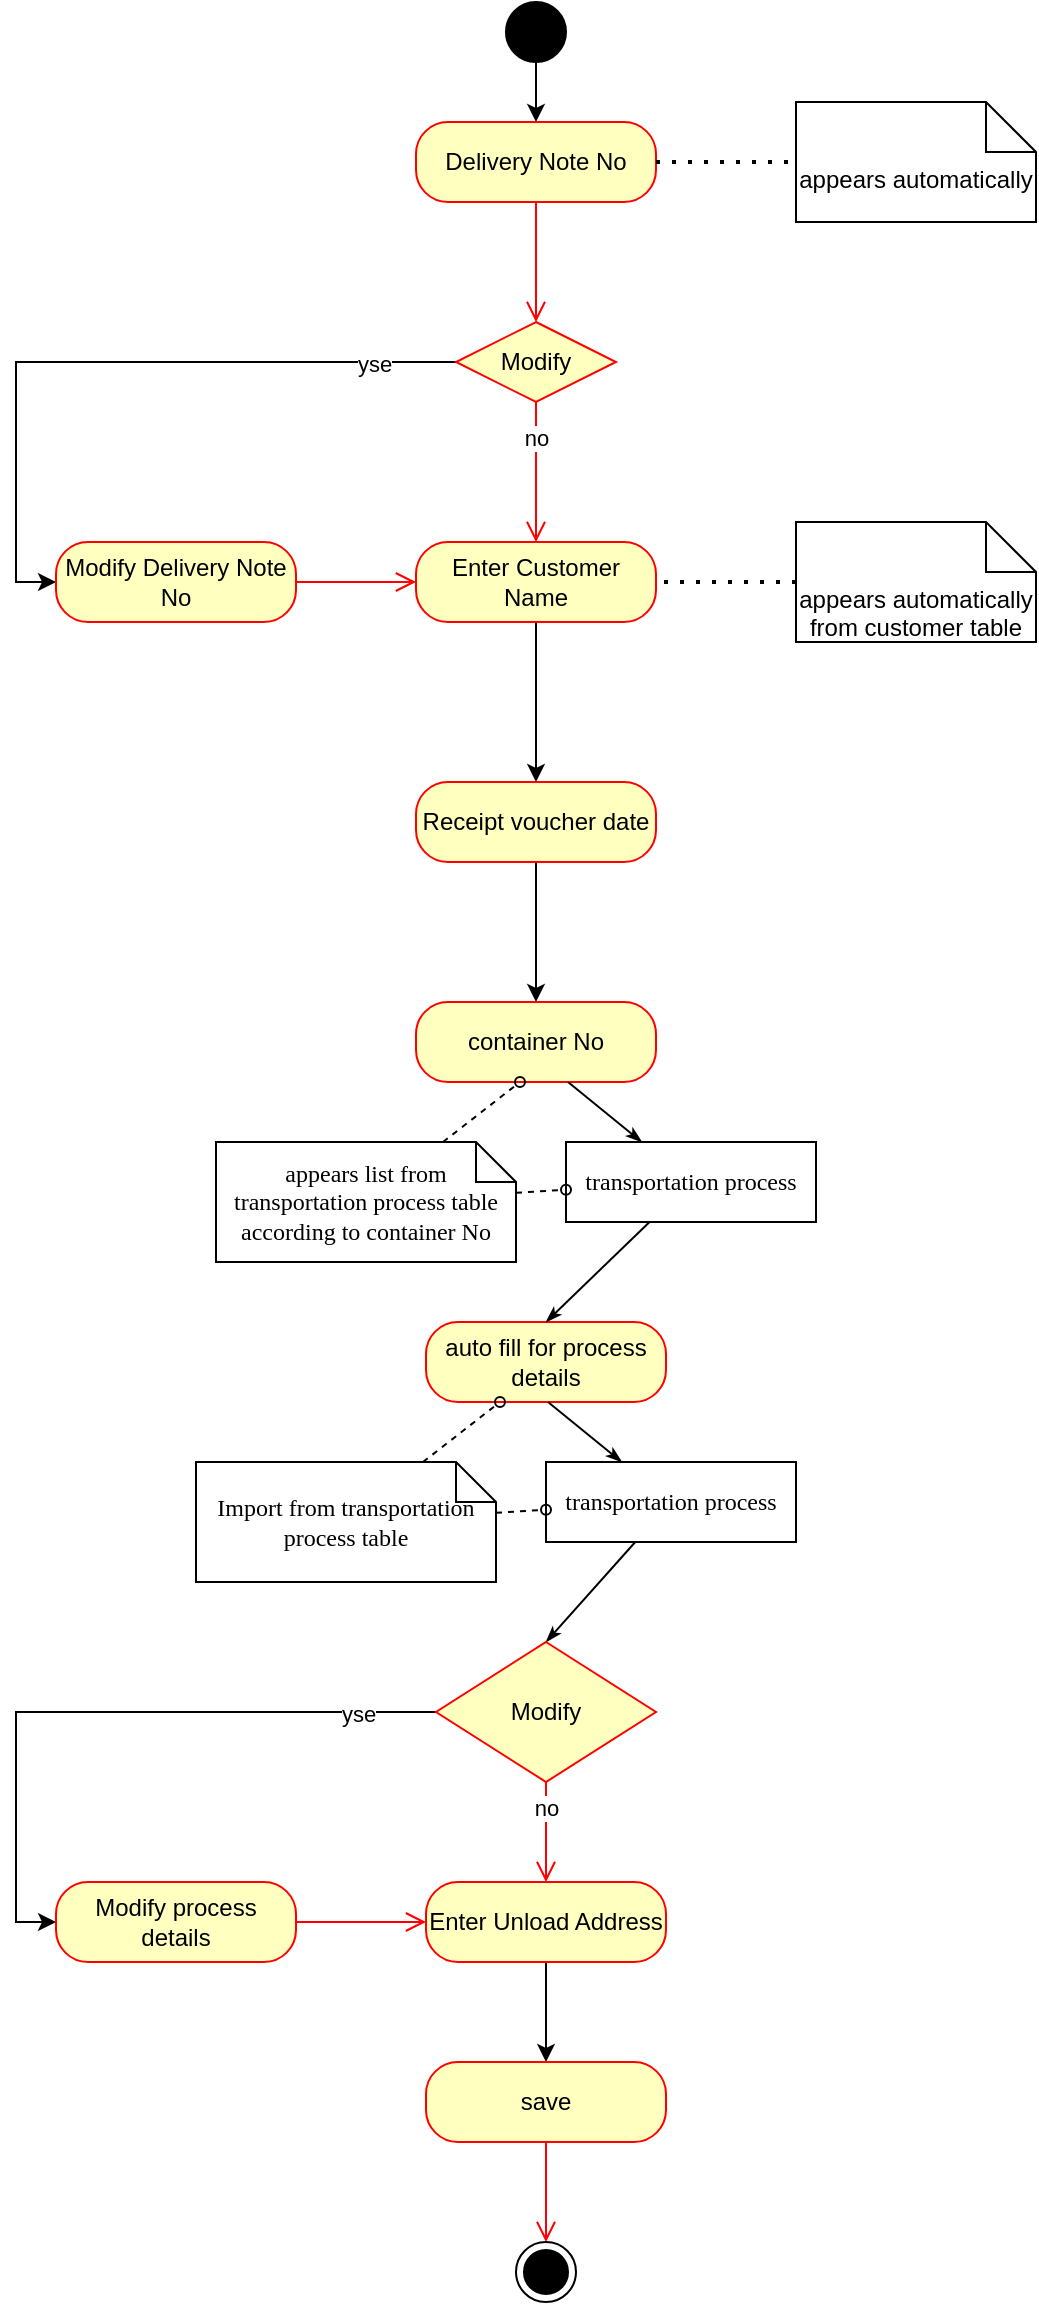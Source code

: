 <mxfile version="21.6.6" type="github">
  <diagram name="Page-1" id="0783ab3e-0a74-02c8-0abd-f7b4e66b4bec">
    <mxGraphModel dx="1259" dy="666" grid="1" gridSize="10" guides="1" tooltips="1" connect="1" arrows="1" fold="1" page="1" pageScale="1" pageWidth="850" pageHeight="1100" background="none" math="0" shadow="0">
      <root>
        <mxCell id="0" />
        <mxCell id="1" parent="0" />
        <mxCell id="VCVexrJ7ouCOHGcPG9V7-2" value="" style="edgeStyle=orthogonalEdgeStyle;rounded=0;orthogonalLoop=1;jettySize=auto;html=1;" parent="1" source="VCVexrJ7ouCOHGcPG9V7-3" target="VCVexrJ7ouCOHGcPG9V7-4" edge="1">
          <mxGeometry relative="1" as="geometry" />
        </mxCell>
        <mxCell id="VCVexrJ7ouCOHGcPG9V7-3" value="" style="ellipse;fillColor=strokeColor;html=1;" parent="1" vertex="1">
          <mxGeometry x="405" y="20" width="30" height="30" as="geometry" />
        </mxCell>
        <mxCell id="VCVexrJ7ouCOHGcPG9V7-4" value="Delivery Note No" style="rounded=1;whiteSpace=wrap;html=1;arcSize=40;fontColor=#000000;fillColor=#ffffc0;strokeColor=#ff0000;" parent="1" vertex="1">
          <mxGeometry x="360" y="80" width="120" height="40" as="geometry" />
        </mxCell>
        <mxCell id="VCVexrJ7ouCOHGcPG9V7-5" value="" style="edgeStyle=orthogonalEdgeStyle;html=1;verticalAlign=bottom;endArrow=open;endSize=8;strokeColor=#ff0000;rounded=0;entryX=0.5;entryY=0;entryDx=0;entryDy=0;" parent="1" source="VCVexrJ7ouCOHGcPG9V7-4" target="VCVexrJ7ouCOHGcPG9V7-12" edge="1">
          <mxGeometry relative="1" as="geometry">
            <mxPoint x="425" y="180" as="targetPoint" />
          </mxGeometry>
        </mxCell>
        <mxCell id="VCVexrJ7ouCOHGcPG9V7-6" value="" style="edgeStyle=orthogonalEdgeStyle;rounded=0;orthogonalLoop=1;jettySize=auto;html=1;" parent="1" source="VCVexrJ7ouCOHGcPG9V7-7" target="VCVexrJ7ouCOHGcPG9V7-20" edge="1">
          <mxGeometry relative="1" as="geometry" />
        </mxCell>
        <mxCell id="VCVexrJ7ouCOHGcPG9V7-7" value="Enter Customer Name" style="rounded=1;whiteSpace=wrap;html=1;arcSize=40;fontColor=#000000;fillColor=#ffffc0;strokeColor=#ff0000;" parent="1" vertex="1">
          <mxGeometry x="360" y="290" width="120" height="40" as="geometry" />
        </mxCell>
        <mxCell id="VCVexrJ7ouCOHGcPG9V7-8" value="appears automatically" style="shape=note2;boundedLbl=1;whiteSpace=wrap;html=1;size=25;verticalAlign=top;align=center;" parent="1" vertex="1">
          <mxGeometry x="550" y="70" width="120" height="60" as="geometry" />
        </mxCell>
        <mxCell id="VCVexrJ7ouCOHGcPG9V7-9" value="" style="endArrow=none;dashed=1;html=1;dashPattern=1 3;strokeWidth=2;rounded=0;entryX=0;entryY=0.5;entryDx=0;entryDy=0;entryPerimeter=0;exitX=1;exitY=0.5;exitDx=0;exitDy=0;" parent="1" source="VCVexrJ7ouCOHGcPG9V7-4" target="VCVexrJ7ouCOHGcPG9V7-8" edge="1">
          <mxGeometry width="50" height="50" relative="1" as="geometry">
            <mxPoint x="500" y="250" as="sourcePoint" />
            <mxPoint x="550" y="200" as="targetPoint" />
          </mxGeometry>
        </mxCell>
        <mxCell id="VCVexrJ7ouCOHGcPG9V7-10" value="" style="edgeStyle=orthogonalEdgeStyle;rounded=0;orthogonalLoop=1;jettySize=auto;html=1;entryX=0;entryY=0.5;entryDx=0;entryDy=0;" parent="1" source="VCVexrJ7ouCOHGcPG9V7-12" target="VCVexrJ7ouCOHGcPG9V7-15" edge="1">
          <mxGeometry relative="1" as="geometry">
            <mxPoint x="260" y="250" as="targetPoint" />
          </mxGeometry>
        </mxCell>
        <mxCell id="VCVexrJ7ouCOHGcPG9V7-11" value="yse" style="edgeLabel;html=1;align=center;verticalAlign=middle;resizable=0;points=[];" parent="VCVexrJ7ouCOHGcPG9V7-10" vertex="1" connectable="0">
          <mxGeometry x="-0.763" y="1" relative="1" as="geometry">
            <mxPoint as="offset" />
          </mxGeometry>
        </mxCell>
        <mxCell id="VCVexrJ7ouCOHGcPG9V7-12" value="Modify" style="rhombus;whiteSpace=wrap;html=1;fontColor=#000000;fillColor=#ffffc0;strokeColor=#ff0000;" parent="1" vertex="1">
          <mxGeometry x="380" y="180" width="80" height="40" as="geometry" />
        </mxCell>
        <mxCell id="VCVexrJ7ouCOHGcPG9V7-13" value="" style="edgeStyle=orthogonalEdgeStyle;html=1;align=left;verticalAlign=bottom;endArrow=open;endSize=8;strokeColor=#ff0000;rounded=0;entryX=0.5;entryY=0;entryDx=0;entryDy=0;exitX=0.5;exitY=1;exitDx=0;exitDy=0;" parent="1" source="VCVexrJ7ouCOHGcPG9V7-12" target="VCVexrJ7ouCOHGcPG9V7-7" edge="1">
          <mxGeometry x="-1" relative="1" as="geometry">
            <mxPoint x="100" y="220" as="targetPoint" />
            <mxPoint x="380" y="230" as="sourcePoint" />
          </mxGeometry>
        </mxCell>
        <mxCell id="VCVexrJ7ouCOHGcPG9V7-14" value="no" style="edgeLabel;html=1;align=center;verticalAlign=middle;resizable=0;points=[];" parent="VCVexrJ7ouCOHGcPG9V7-13" vertex="1" connectable="0">
          <mxGeometry x="-0.498" relative="1" as="geometry">
            <mxPoint as="offset" />
          </mxGeometry>
        </mxCell>
        <mxCell id="VCVexrJ7ouCOHGcPG9V7-15" value="Modify Delivery Note No" style="rounded=1;whiteSpace=wrap;html=1;arcSize=40;fontColor=#000000;fillColor=#ffffc0;strokeColor=#ff0000;" parent="1" vertex="1">
          <mxGeometry x="180" y="290" width="120" height="40" as="geometry" />
        </mxCell>
        <mxCell id="VCVexrJ7ouCOHGcPG9V7-16" value="" style="edgeStyle=orthogonalEdgeStyle;html=1;verticalAlign=bottom;endArrow=open;endSize=8;strokeColor=#ff0000;rounded=0;entryX=0;entryY=0.5;entryDx=0;entryDy=0;" parent="1" source="VCVexrJ7ouCOHGcPG9V7-15" target="VCVexrJ7ouCOHGcPG9V7-7" edge="1">
          <mxGeometry relative="1" as="geometry">
            <mxPoint x="160" y="370" as="targetPoint" />
          </mxGeometry>
        </mxCell>
        <mxCell id="VCVexrJ7ouCOHGcPG9V7-17" value="appears automatically&lt;br&gt;from customer table" style="shape=note2;boundedLbl=1;whiteSpace=wrap;html=1;size=25;verticalAlign=top;align=center;" parent="1" vertex="1">
          <mxGeometry x="550" y="280" width="120" height="60" as="geometry" />
        </mxCell>
        <mxCell id="VCVexrJ7ouCOHGcPG9V7-18" value="" style="endArrow=none;dashed=1;html=1;dashPattern=1 3;strokeWidth=2;rounded=0;entryX=1;entryY=0.5;entryDx=0;entryDy=0;exitX=0;exitY=0.5;exitDx=0;exitDy=0;exitPerimeter=0;" parent="1" source="VCVexrJ7ouCOHGcPG9V7-17" target="VCVexrJ7ouCOHGcPG9V7-7" edge="1">
          <mxGeometry width="50" height="50" relative="1" as="geometry">
            <mxPoint x="400" y="340" as="sourcePoint" />
            <mxPoint x="450" y="290" as="targetPoint" />
          </mxGeometry>
        </mxCell>
        <mxCell id="VCVexrJ7ouCOHGcPG9V7-19" value="" style="edgeStyle=orthogonalEdgeStyle;rounded=0;orthogonalLoop=1;jettySize=auto;html=1;" parent="1" source="VCVexrJ7ouCOHGcPG9V7-20" target="VCVexrJ7ouCOHGcPG9V7-23" edge="1">
          <mxGeometry relative="1" as="geometry" />
        </mxCell>
        <mxCell id="VCVexrJ7ouCOHGcPG9V7-20" value="Receipt voucher date" style="rounded=1;whiteSpace=wrap;html=1;arcSize=40;fontColor=#000000;fillColor=#ffffc0;strokeColor=#ff0000;" parent="1" vertex="1">
          <mxGeometry x="360" y="410" width="120" height="40" as="geometry" />
        </mxCell>
        <mxCell id="VCVexrJ7ouCOHGcPG9V7-23" value="container No" style="rounded=1;whiteSpace=wrap;html=1;arcSize=40;fontColor=#000000;fillColor=#ffffc0;strokeColor=#ff0000;" parent="1" vertex="1">
          <mxGeometry x="360" y="520" width="120" height="40" as="geometry" />
        </mxCell>
        <mxCell id="VCVexrJ7ouCOHGcPG9V7-26" value="auto fill for process details" style="rounded=1;whiteSpace=wrap;html=1;arcSize=40;fontColor=#000000;fillColor=#ffffc0;strokeColor=#ff0000;" parent="1" vertex="1">
          <mxGeometry x="365" y="680" width="120" height="40" as="geometry" />
        </mxCell>
        <mxCell id="VCVexrJ7ouCOHGcPG9V7-31" style="edgeStyle=none;rounded=0;html=1;labelBackgroundColor=none;startArrow=none;startFill=0;startSize=5;endArrow=classicThin;endFill=1;endSize=5;jettySize=auto;orthogonalLoop=1;strokeWidth=1;fontFamily=Verdana;fontSize=12" parent="1" target="VCVexrJ7ouCOHGcPG9V7-33" edge="1">
          <mxGeometry relative="1" as="geometry">
            <mxPoint x="436" y="560" as="sourcePoint" />
          </mxGeometry>
        </mxCell>
        <mxCell id="VCVexrJ7ouCOHGcPG9V7-32" style="edgeStyle=none;rounded=0;html=1;labelBackgroundColor=none;startArrow=none;startFill=0;startSize=5;endArrow=classicThin;endFill=1;endSize=5;jettySize=auto;orthogonalLoop=1;strokeWidth=1;fontFamily=Verdana;fontSize=12;entryX=0.5;entryY=0;entryDx=0;entryDy=0;" parent="1" source="VCVexrJ7ouCOHGcPG9V7-33" target="VCVexrJ7ouCOHGcPG9V7-26" edge="1">
          <mxGeometry relative="1" as="geometry">
            <mxPoint x="450" y="660" as="targetPoint" />
          </mxGeometry>
        </mxCell>
        <mxCell id="VCVexrJ7ouCOHGcPG9V7-33" value="transportation process" style="rounded=0;whiteSpace=wrap;html=1;shadow=0;comic=0;labelBackgroundColor=none;strokeWidth=1;fontFamily=Verdana;fontSize=12;align=center;arcSize=50;" parent="1" vertex="1">
          <mxGeometry x="435" y="590" width="125" height="40" as="geometry" />
        </mxCell>
        <mxCell id="VCVexrJ7ouCOHGcPG9V7-34" style="edgeStyle=none;rounded=0;html=1;dashed=1;labelBackgroundColor=none;startArrow=none;startFill=0;startSize=5;endArrow=oval;endFill=0;endSize=5;jettySize=auto;orthogonalLoop=1;strokeWidth=1;fontFamily=Verdana;fontSize=12" parent="1" source="VCVexrJ7ouCOHGcPG9V7-36" edge="1">
          <mxGeometry relative="1" as="geometry">
            <mxPoint x="412" y="560" as="targetPoint" />
          </mxGeometry>
        </mxCell>
        <mxCell id="VCVexrJ7ouCOHGcPG9V7-35" style="edgeStyle=none;rounded=0;html=1;dashed=1;labelBackgroundColor=none;startArrow=none;startFill=0;startSize=5;endArrow=oval;endFill=0;endSize=5;jettySize=auto;orthogonalLoop=1;strokeWidth=1;fontFamily=Verdana;fontSize=12" parent="1" source="VCVexrJ7ouCOHGcPG9V7-36" target="VCVexrJ7ouCOHGcPG9V7-33" edge="1">
          <mxGeometry relative="1" as="geometry" />
        </mxCell>
        <mxCell id="VCVexrJ7ouCOHGcPG9V7-36" value="appears list from transportation process table according to container No" style="shape=note;whiteSpace=wrap;html=1;rounded=0;shadow=0;comic=0;labelBackgroundColor=none;strokeWidth=1;fontFamily=Verdana;fontSize=12;align=center;size=20;" parent="1" vertex="1">
          <mxGeometry x="260" y="590" width="150" height="60" as="geometry" />
        </mxCell>
        <mxCell id="VCVexrJ7ouCOHGcPG9V7-39" style="edgeStyle=none;rounded=0;html=1;labelBackgroundColor=none;startArrow=none;startFill=0;startSize=5;endArrow=classicThin;endFill=1;endSize=5;jettySize=auto;orthogonalLoop=1;strokeWidth=1;fontFamily=Verdana;fontSize=12" parent="1" target="VCVexrJ7ouCOHGcPG9V7-41" edge="1">
          <mxGeometry relative="1" as="geometry">
            <mxPoint x="426" y="720" as="sourcePoint" />
          </mxGeometry>
        </mxCell>
        <mxCell id="VCVexrJ7ouCOHGcPG9V7-40" style="edgeStyle=none;rounded=0;html=1;labelBackgroundColor=none;startArrow=none;startFill=0;startSize=5;endArrow=classicThin;endFill=1;endSize=5;jettySize=auto;orthogonalLoop=1;strokeWidth=1;fontFamily=Verdana;fontSize=12;entryX=0.5;entryY=0;entryDx=0;entryDy=0;" parent="1" source="VCVexrJ7ouCOHGcPG9V7-41" target="VCVexrJ7ouCOHGcPG9V7-48" edge="1">
          <mxGeometry relative="1" as="geometry">
            <mxPoint x="415" y="840" as="targetPoint" />
          </mxGeometry>
        </mxCell>
        <mxCell id="VCVexrJ7ouCOHGcPG9V7-41" value="transportation process" style="rounded=0;whiteSpace=wrap;html=1;shadow=0;comic=0;labelBackgroundColor=none;strokeWidth=1;fontFamily=Verdana;fontSize=12;align=center;arcSize=50;" parent="1" vertex="1">
          <mxGeometry x="425" y="750" width="125" height="40" as="geometry" />
        </mxCell>
        <mxCell id="VCVexrJ7ouCOHGcPG9V7-42" style="edgeStyle=none;rounded=0;html=1;dashed=1;labelBackgroundColor=none;startArrow=none;startFill=0;startSize=5;endArrow=oval;endFill=0;endSize=5;jettySize=auto;orthogonalLoop=1;strokeWidth=1;fontFamily=Verdana;fontSize=12" parent="1" source="VCVexrJ7ouCOHGcPG9V7-44" edge="1">
          <mxGeometry relative="1" as="geometry">
            <mxPoint x="402" y="720" as="targetPoint" />
          </mxGeometry>
        </mxCell>
        <mxCell id="VCVexrJ7ouCOHGcPG9V7-43" style="edgeStyle=none;rounded=0;html=1;dashed=1;labelBackgroundColor=none;startArrow=none;startFill=0;startSize=5;endArrow=oval;endFill=0;endSize=5;jettySize=auto;orthogonalLoop=1;strokeWidth=1;fontFamily=Verdana;fontSize=12" parent="1" source="VCVexrJ7ouCOHGcPG9V7-44" target="VCVexrJ7ouCOHGcPG9V7-41" edge="1">
          <mxGeometry relative="1" as="geometry" />
        </mxCell>
        <mxCell id="VCVexrJ7ouCOHGcPG9V7-44" value="Import from transportation process table" style="shape=note;whiteSpace=wrap;html=1;rounded=0;shadow=0;comic=0;labelBackgroundColor=none;strokeWidth=1;fontFamily=Verdana;fontSize=12;align=center;size=20;" parent="1" vertex="1">
          <mxGeometry x="250" y="750" width="150" height="60" as="geometry" />
        </mxCell>
        <mxCell id="VCVexrJ7ouCOHGcPG9V7-55" value="" style="edgeStyle=orthogonalEdgeStyle;rounded=0;orthogonalLoop=1;jettySize=auto;html=1;" parent="1" source="VCVexrJ7ouCOHGcPG9V7-45" target="VCVexrJ7ouCOHGcPG9V7-53" edge="1">
          <mxGeometry relative="1" as="geometry" />
        </mxCell>
        <mxCell id="VCVexrJ7ouCOHGcPG9V7-45" value="Enter Unload Address" style="rounded=1;whiteSpace=wrap;html=1;arcSize=40;fontColor=#000000;fillColor=#ffffc0;strokeColor=#ff0000;" parent="1" vertex="1">
          <mxGeometry x="365" y="960" width="120" height="40" as="geometry" />
        </mxCell>
        <mxCell id="VCVexrJ7ouCOHGcPG9V7-46" value="" style="edgeStyle=orthogonalEdgeStyle;rounded=0;orthogonalLoop=1;jettySize=auto;html=1;entryX=0;entryY=0.5;entryDx=0;entryDy=0;" parent="1" source="VCVexrJ7ouCOHGcPG9V7-48" target="VCVexrJ7ouCOHGcPG9V7-51" edge="1">
          <mxGeometry relative="1" as="geometry">
            <mxPoint x="250" y="910" as="targetPoint" />
          </mxGeometry>
        </mxCell>
        <mxCell id="VCVexrJ7ouCOHGcPG9V7-47" value="yse" style="edgeLabel;html=1;align=center;verticalAlign=middle;resizable=0;points=[];" parent="VCVexrJ7ouCOHGcPG9V7-46" vertex="1" connectable="0">
          <mxGeometry x="-0.763" y="1" relative="1" as="geometry">
            <mxPoint as="offset" />
          </mxGeometry>
        </mxCell>
        <mxCell id="VCVexrJ7ouCOHGcPG9V7-48" value="Modify" style="rhombus;whiteSpace=wrap;html=1;fontColor=#000000;fillColor=#ffffc0;strokeColor=#ff0000;" parent="1" vertex="1">
          <mxGeometry x="370" y="840" width="110" height="70" as="geometry" />
        </mxCell>
        <mxCell id="VCVexrJ7ouCOHGcPG9V7-49" value="" style="edgeStyle=orthogonalEdgeStyle;html=1;align=left;verticalAlign=bottom;endArrow=open;endSize=8;strokeColor=#ff0000;rounded=0;entryX=0.5;entryY=0;entryDx=0;entryDy=0;exitX=0.5;exitY=1;exitDx=0;exitDy=0;" parent="1" source="VCVexrJ7ouCOHGcPG9V7-48" target="VCVexrJ7ouCOHGcPG9V7-45" edge="1">
          <mxGeometry x="-1" relative="1" as="geometry">
            <mxPoint x="90" y="880" as="targetPoint" />
            <mxPoint x="370" y="890" as="sourcePoint" />
          </mxGeometry>
        </mxCell>
        <mxCell id="VCVexrJ7ouCOHGcPG9V7-50" value="no" style="edgeLabel;html=1;align=center;verticalAlign=middle;resizable=0;points=[];" parent="VCVexrJ7ouCOHGcPG9V7-49" vertex="1" connectable="0">
          <mxGeometry x="-0.498" relative="1" as="geometry">
            <mxPoint as="offset" />
          </mxGeometry>
        </mxCell>
        <mxCell id="VCVexrJ7ouCOHGcPG9V7-51" value="Modify process details" style="rounded=1;whiteSpace=wrap;html=1;arcSize=40;fontColor=#000000;fillColor=#ffffc0;strokeColor=#ff0000;" parent="1" vertex="1">
          <mxGeometry x="180" y="960" width="120" height="40" as="geometry" />
        </mxCell>
        <mxCell id="VCVexrJ7ouCOHGcPG9V7-52" value="" style="edgeStyle=orthogonalEdgeStyle;html=1;verticalAlign=bottom;endArrow=open;endSize=8;strokeColor=#ff0000;rounded=0;entryX=0;entryY=0.5;entryDx=0;entryDy=0;" parent="1" source="VCVexrJ7ouCOHGcPG9V7-51" target="VCVexrJ7ouCOHGcPG9V7-45" edge="1">
          <mxGeometry relative="1" as="geometry">
            <mxPoint x="150" y="1030" as="targetPoint" />
          </mxGeometry>
        </mxCell>
        <mxCell id="VCVexrJ7ouCOHGcPG9V7-53" value="save" style="rounded=1;whiteSpace=wrap;html=1;arcSize=40;fontColor=#000000;fillColor=#ffffc0;strokeColor=#ff0000;" parent="1" vertex="1">
          <mxGeometry x="365" y="1050" width="120" height="40" as="geometry" />
        </mxCell>
        <mxCell id="VCVexrJ7ouCOHGcPG9V7-54" value="" style="edgeStyle=orthogonalEdgeStyle;html=1;verticalAlign=bottom;endArrow=open;endSize=8;strokeColor=#ff0000;rounded=0;entryX=0.5;entryY=0;entryDx=0;entryDy=0;" parent="1" source="VCVexrJ7ouCOHGcPG9V7-53" target="VCVexrJ7ouCOHGcPG9V7-56" edge="1">
          <mxGeometry relative="1" as="geometry">
            <mxPoint x="425" y="1150" as="targetPoint" />
          </mxGeometry>
        </mxCell>
        <mxCell id="VCVexrJ7ouCOHGcPG9V7-56" value="" style="ellipse;html=1;shape=endState;fillColor=strokeColor;" parent="1" vertex="1">
          <mxGeometry x="410" y="1140" width="30" height="30" as="geometry" />
        </mxCell>
      </root>
    </mxGraphModel>
  </diagram>
</mxfile>
